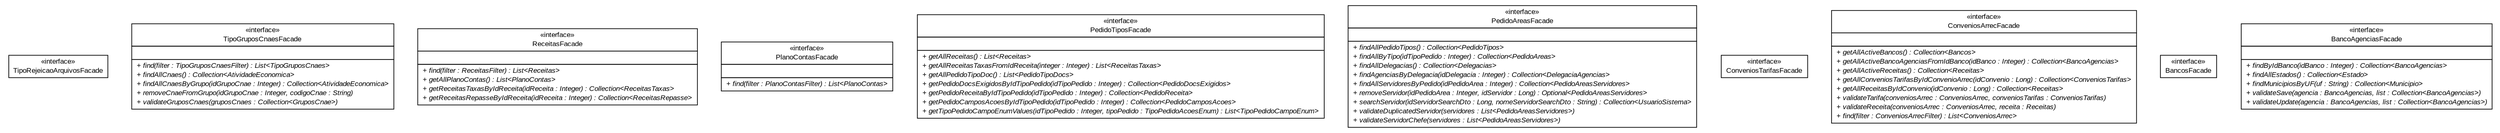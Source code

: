 #!/usr/local/bin/dot
#
# Class diagram 
# Generated by UMLGraph version R5_6 (http://www.umlgraph.org/)
#

digraph G {
	edge [fontname="arial",fontsize=10,labelfontname="arial",labelfontsize=10];
	node [fontname="arial",fontsize=10,shape=plaintext];
	nodesep=0.25;
	ranksep=0.5;
	// br.gov.to.sefaz.arr.parametros.business.facade.TipoRejeicaoArquivosFacade
	c374 [label=<<table title="br.gov.to.sefaz.arr.parametros.business.facade.TipoRejeicaoArquivosFacade" border="0" cellborder="1" cellspacing="0" cellpadding="2" port="p" href="./TipoRejeicaoArquivosFacade.html">
		<tr><td><table border="0" cellspacing="0" cellpadding="1">
<tr><td align="center" balign="center"> &#171;interface&#187; </td></tr>
<tr><td align="center" balign="center"> TipoRejeicaoArquivosFacade </td></tr>
		</table></td></tr>
		</table>>, URL="./TipoRejeicaoArquivosFacade.html", fontname="arial", fontcolor="black", fontsize=10.0];
	// br.gov.to.sefaz.arr.parametros.business.facade.TipoGruposCnaesFacade
	c375 [label=<<table title="br.gov.to.sefaz.arr.parametros.business.facade.TipoGruposCnaesFacade" border="0" cellborder="1" cellspacing="0" cellpadding="2" port="p" href="./TipoGruposCnaesFacade.html">
		<tr><td><table border="0" cellspacing="0" cellpadding="1">
<tr><td align="center" balign="center"> &#171;interface&#187; </td></tr>
<tr><td align="center" balign="center"> TipoGruposCnaesFacade </td></tr>
		</table></td></tr>
		<tr><td><table border="0" cellspacing="0" cellpadding="1">
<tr><td align="left" balign="left">  </td></tr>
		</table></td></tr>
		<tr><td><table border="0" cellspacing="0" cellpadding="1">
<tr><td align="left" balign="left"><font face="arial italic" point-size="10.0"> + find(filter : TipoGruposCnaesFilter) : List&lt;TipoGruposCnaes&gt; </font></td></tr>
<tr><td align="left" balign="left"><font face="arial italic" point-size="10.0"> + findAllCnaes() : Collection&lt;AtividadeEconomica&gt; </font></td></tr>
<tr><td align="left" balign="left"><font face="arial italic" point-size="10.0"> + findAllCnaesByGrupo(idGrupoCnae : Integer) : Collection&lt;AtividadeEconomica&gt; </font></td></tr>
<tr><td align="left" balign="left"><font face="arial italic" point-size="10.0"> + removeCnaeFromGrupo(idGrupoCnae : Integer, codigoCnae : String) </font></td></tr>
<tr><td align="left" balign="left"><font face="arial italic" point-size="10.0"> + validateGruposCnaes(gruposCnaes : Collection&lt;GruposCnae&gt;) </font></td></tr>
		</table></td></tr>
		</table>>, URL="./TipoGruposCnaesFacade.html", fontname="arial", fontcolor="black", fontsize=10.0];
	// br.gov.to.sefaz.arr.parametros.business.facade.ReceitasFacade
	c376 [label=<<table title="br.gov.to.sefaz.arr.parametros.business.facade.ReceitasFacade" border="0" cellborder="1" cellspacing="0" cellpadding="2" port="p" href="./ReceitasFacade.html">
		<tr><td><table border="0" cellspacing="0" cellpadding="1">
<tr><td align="center" balign="center"> &#171;interface&#187; </td></tr>
<tr><td align="center" balign="center"> ReceitasFacade </td></tr>
		</table></td></tr>
		<tr><td><table border="0" cellspacing="0" cellpadding="1">
<tr><td align="left" balign="left">  </td></tr>
		</table></td></tr>
		<tr><td><table border="0" cellspacing="0" cellpadding="1">
<tr><td align="left" balign="left"><font face="arial italic" point-size="10.0"> + find(filter : ReceitasFilter) : List&lt;Receitas&gt; </font></td></tr>
<tr><td align="left" balign="left"><font face="arial italic" point-size="10.0"> + getAllPlanoContas() : List&lt;PlanoContas&gt; </font></td></tr>
<tr><td align="left" balign="left"><font face="arial italic" point-size="10.0"> + getReceitasTaxasByIdReceita(idReceita : Integer) : Collection&lt;ReceitasTaxas&gt; </font></td></tr>
<tr><td align="left" balign="left"><font face="arial italic" point-size="10.0"> + getReceitasRepasseByIdReceita(idReceita : Integer) : Collection&lt;ReceitasRepasse&gt; </font></td></tr>
		</table></td></tr>
		</table>>, URL="./ReceitasFacade.html", fontname="arial", fontcolor="black", fontsize=10.0];
	// br.gov.to.sefaz.arr.parametros.business.facade.PlanoContasFacade
	c377 [label=<<table title="br.gov.to.sefaz.arr.parametros.business.facade.PlanoContasFacade" border="0" cellborder="1" cellspacing="0" cellpadding="2" port="p" href="./PlanoContasFacade.html">
		<tr><td><table border="0" cellspacing="0" cellpadding="1">
<tr><td align="center" balign="center"> &#171;interface&#187; </td></tr>
<tr><td align="center" balign="center"> PlanoContasFacade </td></tr>
		</table></td></tr>
		<tr><td><table border="0" cellspacing="0" cellpadding="1">
<tr><td align="left" balign="left">  </td></tr>
		</table></td></tr>
		<tr><td><table border="0" cellspacing="0" cellpadding="1">
<tr><td align="left" balign="left"><font face="arial italic" point-size="10.0"> + find(filter : PlanoContasFilter) : List&lt;PlanoContas&gt; </font></td></tr>
		</table></td></tr>
		</table>>, URL="./PlanoContasFacade.html", fontname="arial", fontcolor="black", fontsize=10.0];
	// br.gov.to.sefaz.arr.parametros.business.facade.PedidoTiposFacade
	c378 [label=<<table title="br.gov.to.sefaz.arr.parametros.business.facade.PedidoTiposFacade" border="0" cellborder="1" cellspacing="0" cellpadding="2" port="p" href="./PedidoTiposFacade.html">
		<tr><td><table border="0" cellspacing="0" cellpadding="1">
<tr><td align="center" balign="center"> &#171;interface&#187; </td></tr>
<tr><td align="center" balign="center"> PedidoTiposFacade </td></tr>
		</table></td></tr>
		<tr><td><table border="0" cellspacing="0" cellpadding="1">
<tr><td align="left" balign="left">  </td></tr>
		</table></td></tr>
		<tr><td><table border="0" cellspacing="0" cellpadding="1">
<tr><td align="left" balign="left"><font face="arial italic" point-size="10.0"> + getAllReceitas() : List&lt;Receitas&gt; </font></td></tr>
<tr><td align="left" balign="left"><font face="arial italic" point-size="10.0"> + getAllReceitasTaxasFromIdReceita(integer : Integer) : List&lt;ReceitasTaxas&gt; </font></td></tr>
<tr><td align="left" balign="left"><font face="arial italic" point-size="10.0"> + getAllPedidoTipoDoc() : List&lt;PedidoTipoDocs&gt; </font></td></tr>
<tr><td align="left" balign="left"><font face="arial italic" point-size="10.0"> + getPedidoDocsExigidosByIdTipoPedido(idTipoPedido : Integer) : Collection&lt;PedidoDocsExigidos&gt; </font></td></tr>
<tr><td align="left" balign="left"><font face="arial italic" point-size="10.0"> + getPedidoReceitaByIdTipoPedido(idTipoPedido : Integer) : Collection&lt;PedidoReceita&gt; </font></td></tr>
<tr><td align="left" balign="left"><font face="arial italic" point-size="10.0"> + getPedidoCamposAcoesByIdTipoPedido(idTipoPedido : Integer) : Collection&lt;PedidoCamposAcoes&gt; </font></td></tr>
<tr><td align="left" balign="left"><font face="arial italic" point-size="10.0"> + getTipoPedidoCampoEnumValues(idTipoPedido : Integer, tipoPedido : TipoPedidoAcoesEnum) : List&lt;TipoPedidoCampoEnum&gt; </font></td></tr>
		</table></td></tr>
		</table>>, URL="./PedidoTiposFacade.html", fontname="arial", fontcolor="black", fontsize=10.0];
	// br.gov.to.sefaz.arr.parametros.business.facade.PedidoAreasFacade
	c379 [label=<<table title="br.gov.to.sefaz.arr.parametros.business.facade.PedidoAreasFacade" border="0" cellborder="1" cellspacing="0" cellpadding="2" port="p" href="./PedidoAreasFacade.html">
		<tr><td><table border="0" cellspacing="0" cellpadding="1">
<tr><td align="center" balign="center"> &#171;interface&#187; </td></tr>
<tr><td align="center" balign="center"> PedidoAreasFacade </td></tr>
		</table></td></tr>
		<tr><td><table border="0" cellspacing="0" cellpadding="1">
<tr><td align="left" balign="left">  </td></tr>
		</table></td></tr>
		<tr><td><table border="0" cellspacing="0" cellpadding="1">
<tr><td align="left" balign="left"><font face="arial italic" point-size="10.0"> + findAllPedidoTipos() : Collection&lt;PedidoTipos&gt; </font></td></tr>
<tr><td align="left" balign="left"><font face="arial italic" point-size="10.0"> + findAllByTipo(idTipoPedido : Integer) : Collection&lt;PedidoAreas&gt; </font></td></tr>
<tr><td align="left" balign="left"><font face="arial italic" point-size="10.0"> + findAllDelegacias() : Collection&lt;Delegacias&gt; </font></td></tr>
<tr><td align="left" balign="left"><font face="arial italic" point-size="10.0"> + findAgenciasByDelegacia(idDelegacia : Integer) : Collection&lt;DelegaciaAgencias&gt; </font></td></tr>
<tr><td align="left" balign="left"><font face="arial italic" point-size="10.0"> + findAllServidoresByPedido(idPedidoArea : Integer) : Collection&lt;PedidoAreasServidores&gt; </font></td></tr>
<tr><td align="left" balign="left"><font face="arial italic" point-size="10.0"> + removeServidor(idPedidoArea : Integer, idServidor : Long) : Optional&lt;PedidoAreasServidores&gt; </font></td></tr>
<tr><td align="left" balign="left"><font face="arial italic" point-size="10.0"> + searchServidor(idServidorSearchDto : Long, nomeServidorSearchDto : String) : Collection&lt;UsuarioSistema&gt; </font></td></tr>
<tr><td align="left" balign="left"><font face="arial italic" point-size="10.0"> + validateDuplicatedServidor(servidores : List&lt;PedidoAreasServidores&gt;) </font></td></tr>
<tr><td align="left" balign="left"><font face="arial italic" point-size="10.0"> + validateServidorChefe(servidores : List&lt;PedidoAreasServidores&gt;) </font></td></tr>
		</table></td></tr>
		</table>>, URL="./PedidoAreasFacade.html", fontname="arial", fontcolor="black", fontsize=10.0];
	// br.gov.to.sefaz.arr.parametros.business.facade.ConveniosTarifasFacade
	c380 [label=<<table title="br.gov.to.sefaz.arr.parametros.business.facade.ConveniosTarifasFacade" border="0" cellborder="1" cellspacing="0" cellpadding="2" port="p" href="./ConveniosTarifasFacade.html">
		<tr><td><table border="0" cellspacing="0" cellpadding="1">
<tr><td align="center" balign="center"> &#171;interface&#187; </td></tr>
<tr><td align="center" balign="center"> ConveniosTarifasFacade </td></tr>
		</table></td></tr>
		</table>>, URL="./ConveniosTarifasFacade.html", fontname="arial", fontcolor="black", fontsize=10.0];
	// br.gov.to.sefaz.arr.parametros.business.facade.ConveniosArrecFacade
	c381 [label=<<table title="br.gov.to.sefaz.arr.parametros.business.facade.ConveniosArrecFacade" border="0" cellborder="1" cellspacing="0" cellpadding="2" port="p" href="./ConveniosArrecFacade.html">
		<tr><td><table border="0" cellspacing="0" cellpadding="1">
<tr><td align="center" balign="center"> &#171;interface&#187; </td></tr>
<tr><td align="center" balign="center"> ConveniosArrecFacade </td></tr>
		</table></td></tr>
		<tr><td><table border="0" cellspacing="0" cellpadding="1">
<tr><td align="left" balign="left">  </td></tr>
		</table></td></tr>
		<tr><td><table border="0" cellspacing="0" cellpadding="1">
<tr><td align="left" balign="left"><font face="arial italic" point-size="10.0"> + getAllActiveBancos() : Collection&lt;Bancos&gt; </font></td></tr>
<tr><td align="left" balign="left"><font face="arial italic" point-size="10.0"> + getAllActiveBancoAgenciasFromIdBanco(idBanco : Integer) : Collection&lt;BancoAgencias&gt; </font></td></tr>
<tr><td align="left" balign="left"><font face="arial italic" point-size="10.0"> + getAllActiveReceitas() : Collection&lt;Receitas&gt; </font></td></tr>
<tr><td align="left" balign="left"><font face="arial italic" point-size="10.0"> + getAllConveniosTarifasByIdConvenioArrec(idConvenio : Long) : Collection&lt;ConveniosTarifas&gt; </font></td></tr>
<tr><td align="left" balign="left"><font face="arial italic" point-size="10.0"> + getAllReceitasByIdConvenio(idConvenio : Long) : Collection&lt;Receitas&gt; </font></td></tr>
<tr><td align="left" balign="left"><font face="arial italic" point-size="10.0"> + validateTarifa(conveniosArrec : ConveniosArrec, conveniosTarifas : ConveniosTarifas) </font></td></tr>
<tr><td align="left" balign="left"><font face="arial italic" point-size="10.0"> + validateReceita(conveniosArrec : ConveniosArrec, receita : Receitas) </font></td></tr>
<tr><td align="left" balign="left"><font face="arial italic" point-size="10.0"> + find(filter : ConveniosArrecFilter) : List&lt;ConveniosArrec&gt; </font></td></tr>
		</table></td></tr>
		</table>>, URL="./ConveniosArrecFacade.html", fontname="arial", fontcolor="black", fontsize=10.0];
	// br.gov.to.sefaz.arr.parametros.business.facade.BancosFacade
	c382 [label=<<table title="br.gov.to.sefaz.arr.parametros.business.facade.BancosFacade" border="0" cellborder="1" cellspacing="0" cellpadding="2" port="p" href="./BancosFacade.html">
		<tr><td><table border="0" cellspacing="0" cellpadding="1">
<tr><td align="center" balign="center"> &#171;interface&#187; </td></tr>
<tr><td align="center" balign="center"> BancosFacade </td></tr>
		</table></td></tr>
		</table>>, URL="./BancosFacade.html", fontname="arial", fontcolor="black", fontsize=10.0];
	// br.gov.to.sefaz.arr.parametros.business.facade.BancoAgenciasFacade
	c383 [label=<<table title="br.gov.to.sefaz.arr.parametros.business.facade.BancoAgenciasFacade" border="0" cellborder="1" cellspacing="0" cellpadding="2" port="p" href="./BancoAgenciasFacade.html">
		<tr><td><table border="0" cellspacing="0" cellpadding="1">
<tr><td align="center" balign="center"> &#171;interface&#187; </td></tr>
<tr><td align="center" balign="center"> BancoAgenciasFacade </td></tr>
		</table></td></tr>
		<tr><td><table border="0" cellspacing="0" cellpadding="1">
<tr><td align="left" balign="left">  </td></tr>
		</table></td></tr>
		<tr><td><table border="0" cellspacing="0" cellpadding="1">
<tr><td align="left" balign="left"><font face="arial italic" point-size="10.0"> + findByIdBanco(idBanco : Integer) : Collection&lt;BancoAgencias&gt; </font></td></tr>
<tr><td align="left" balign="left"><font face="arial italic" point-size="10.0"> + findAllEstados() : Collection&lt;Estado&gt; </font></td></tr>
<tr><td align="left" balign="left"><font face="arial italic" point-size="10.0"> + findMunicipiosByUF(uf : String) : Collection&lt;Municipio&gt; </font></td></tr>
<tr><td align="left" balign="left"><font face="arial italic" point-size="10.0"> + validateSave(agencia : BancoAgencias, list : Collection&lt;BancoAgencias&gt;) </font></td></tr>
<tr><td align="left" balign="left"><font face="arial italic" point-size="10.0"> + validateUpdate(agencia : BancoAgencias, list : Collection&lt;BancoAgencias&gt;) </font></td></tr>
		</table></td></tr>
		</table>>, URL="./BancoAgenciasFacade.html", fontname="arial", fontcolor="black", fontsize=10.0];
}

